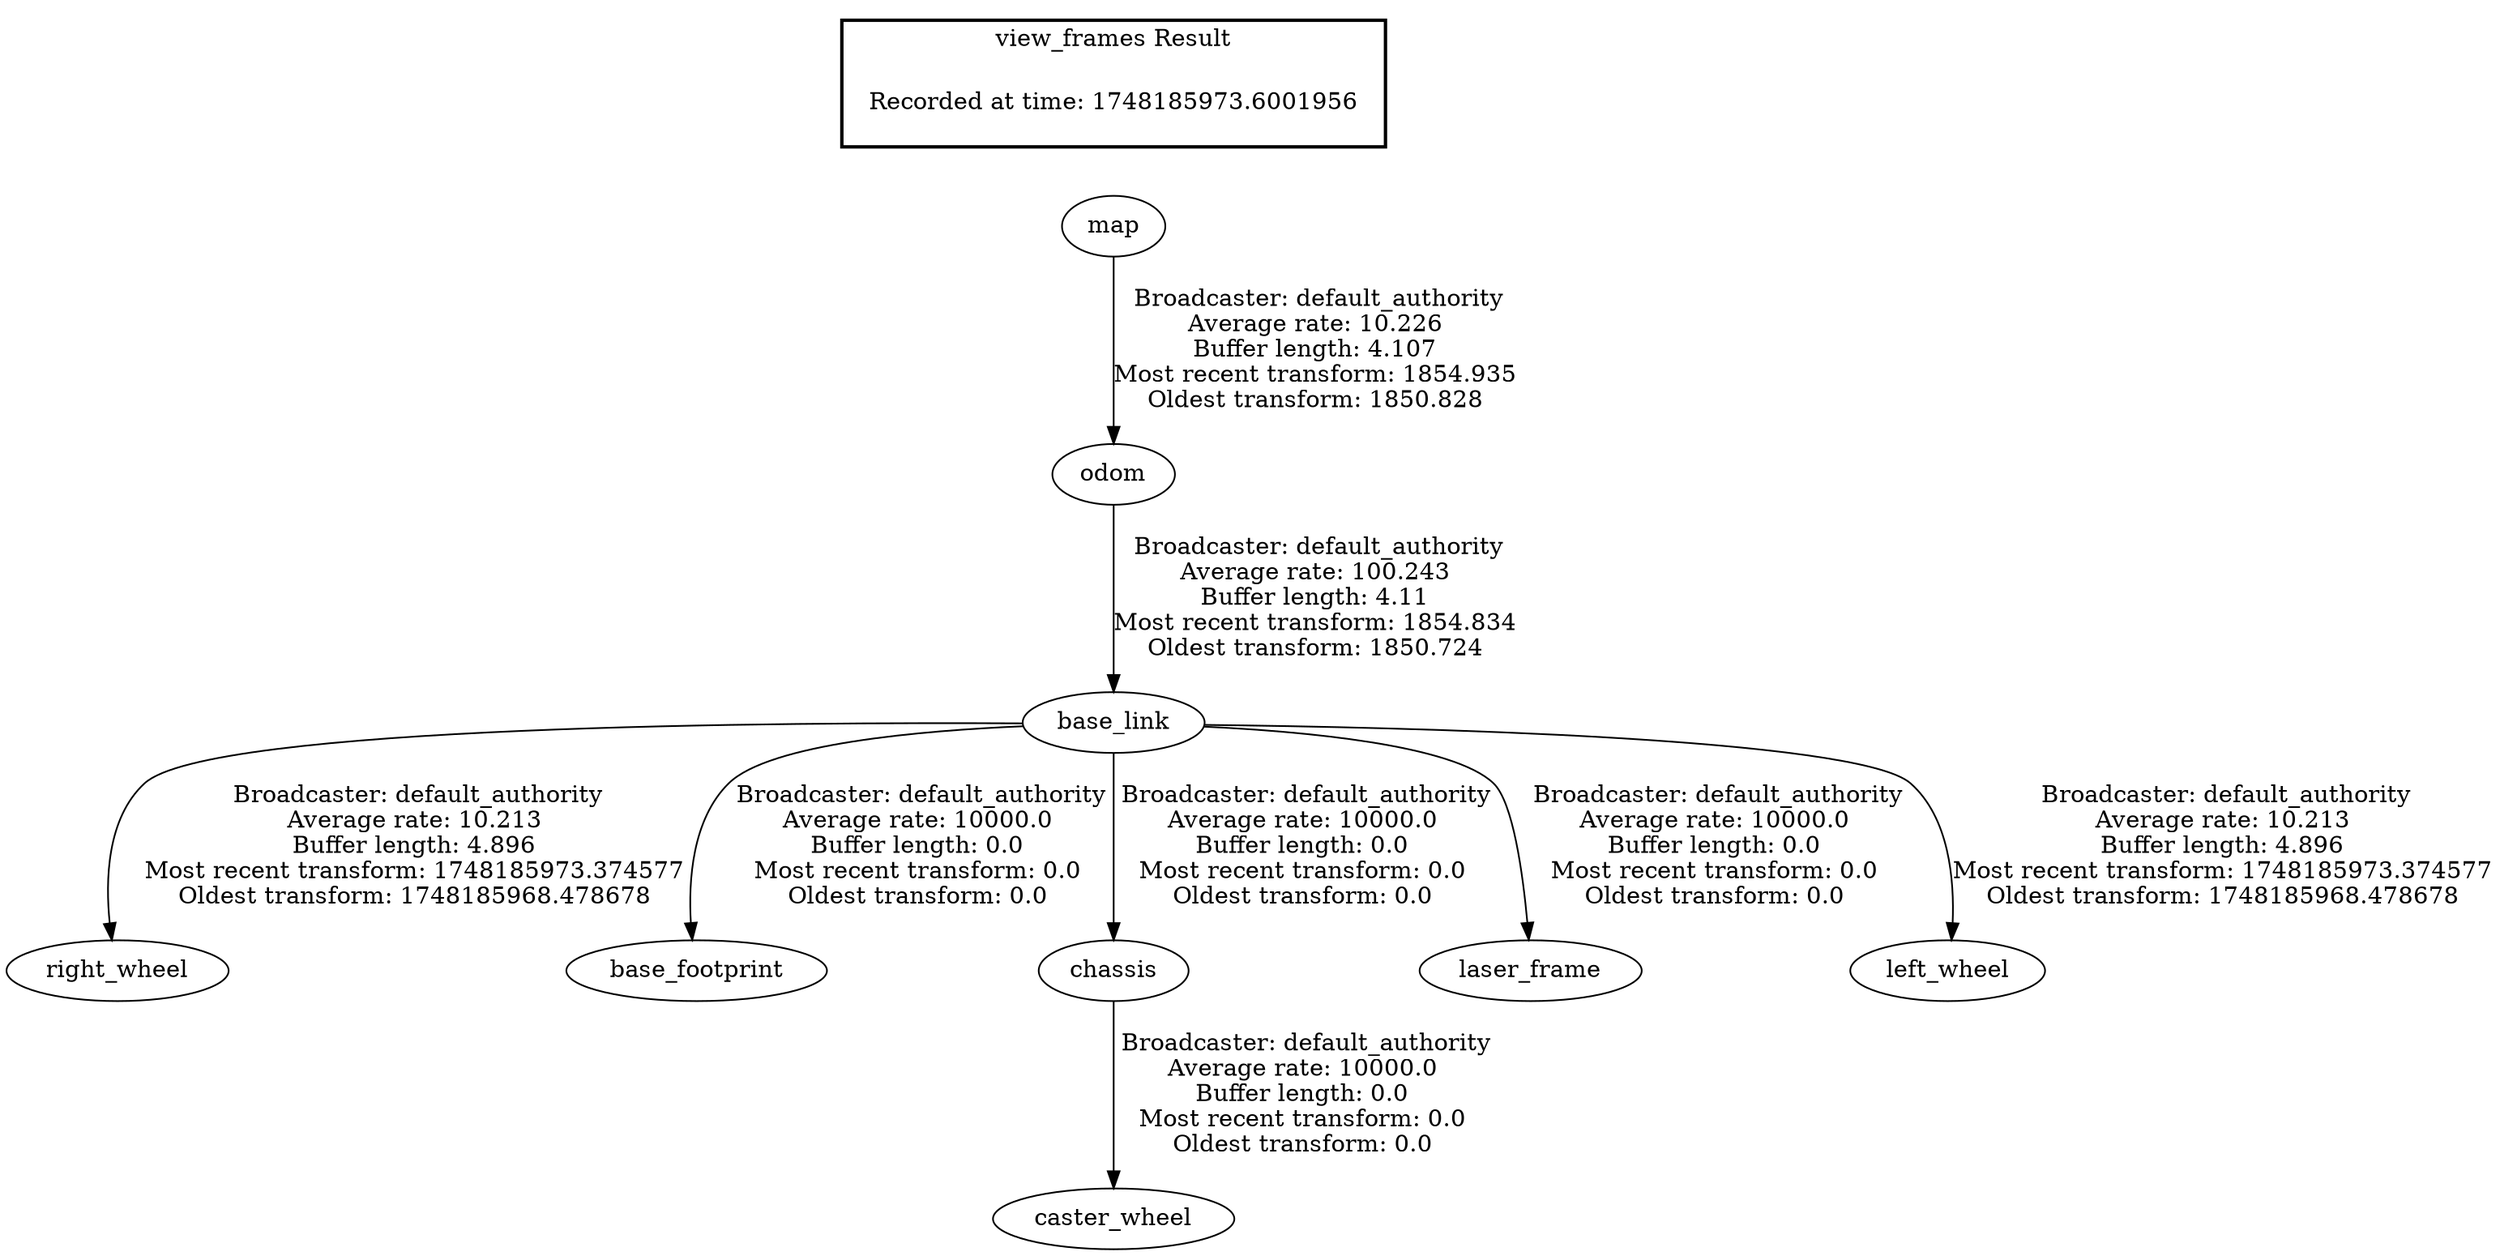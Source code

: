 digraph G {
"base_link" -> "right_wheel"[label=" Broadcaster: default_authority\nAverage rate: 10.213\nBuffer length: 4.896\nMost recent transform: 1748185973.374577\nOldest transform: 1748185968.478678\n"];
"odom" -> "base_link"[label=" Broadcaster: default_authority\nAverage rate: 100.243\nBuffer length: 4.11\nMost recent transform: 1854.834\nOldest transform: 1850.724\n"];
"base_link" -> "base_footprint"[label=" Broadcaster: default_authority\nAverage rate: 10000.0\nBuffer length: 0.0\nMost recent transform: 0.0\nOldest transform: 0.0\n"];
"chassis" -> "caster_wheel"[label=" Broadcaster: default_authority\nAverage rate: 10000.0\nBuffer length: 0.0\nMost recent transform: 0.0\nOldest transform: 0.0\n"];
"base_link" -> "chassis"[label=" Broadcaster: default_authority\nAverage rate: 10000.0\nBuffer length: 0.0\nMost recent transform: 0.0\nOldest transform: 0.0\n"];
"base_link" -> "laser_frame"[label=" Broadcaster: default_authority\nAverage rate: 10000.0\nBuffer length: 0.0\nMost recent transform: 0.0\nOldest transform: 0.0\n"];
"base_link" -> "left_wheel"[label=" Broadcaster: default_authority\nAverage rate: 10.213\nBuffer length: 4.896\nMost recent transform: 1748185973.374577\nOldest transform: 1748185968.478678\n"];
"map" -> "odom"[label=" Broadcaster: default_authority\nAverage rate: 10.226\nBuffer length: 4.107\nMost recent transform: 1854.935\nOldest transform: 1850.828\n"];
edge [style=invis];
 subgraph cluster_legend { style=bold; color=black; label ="view_frames Result";
"Recorded at time: 1748185973.6001956"[ shape=plaintext ] ;
}->"map";
}